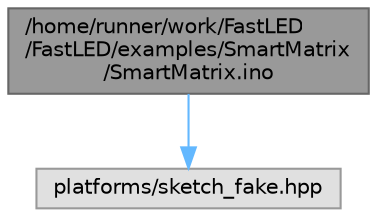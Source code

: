 digraph "/home/runner/work/FastLED/FastLED/examples/SmartMatrix/SmartMatrix.ino"
{
 // INTERACTIVE_SVG=YES
 // LATEX_PDF_SIZE
  bgcolor="transparent";
  edge [fontname=Helvetica,fontsize=10,labelfontname=Helvetica,labelfontsize=10];
  node [fontname=Helvetica,fontsize=10,shape=box,height=0.2,width=0.4];
  Node1 [id="Node000001",label="/home/runner/work/FastLED\l/FastLED/examples/SmartMatrix\l/SmartMatrix.ino",height=0.2,width=0.4,color="gray40", fillcolor="grey60", style="filled", fontcolor="black",tooltip="SmartMatrix example with platform detection."];
  Node1 -> Node2 [id="edge1_Node000001_Node000002",color="steelblue1",style="solid",tooltip=" "];
  Node2 [id="Node000002",label="platforms/sketch_fake.hpp",height=0.2,width=0.4,color="grey60", fillcolor="#E0E0E0", style="filled",tooltip=" "];
}
